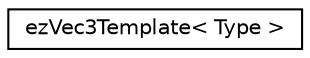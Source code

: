 digraph "Graphical Class Hierarchy"
{
 // LATEX_PDF_SIZE
  edge [fontname="Helvetica",fontsize="10",labelfontname="Helvetica",labelfontsize="10"];
  node [fontname="Helvetica",fontsize="10",shape=record];
  rankdir="LR";
  Node0 [label="ezVec3Template\< Type \>",height=0.2,width=0.4,color="black", fillcolor="white", style="filled",URL="$d6/dbd/structez_vec3_template.htm",tooltip="A 3-component vector class."];
}
